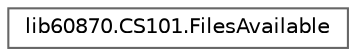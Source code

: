 digraph "Graphical Class Hierarchy"
{
 // LATEX_PDF_SIZE
  bgcolor="transparent";
  edge [fontname=Helvetica,fontsize=10,labelfontname=Helvetica,labelfontsize=10];
  node [fontname=Helvetica,fontsize=10,shape=box,height=0.2,width=0.4];
  rankdir="LR";
  Node0 [id="Node000000",label="lib60870.CS101.FilesAvailable",height=0.2,width=0.4,color="grey40", fillcolor="white", style="filled",URL="$classlib60870_1_1_c_s101_1_1_files_available.html",tooltip="Represents the available files in a file client or file server."];
}
